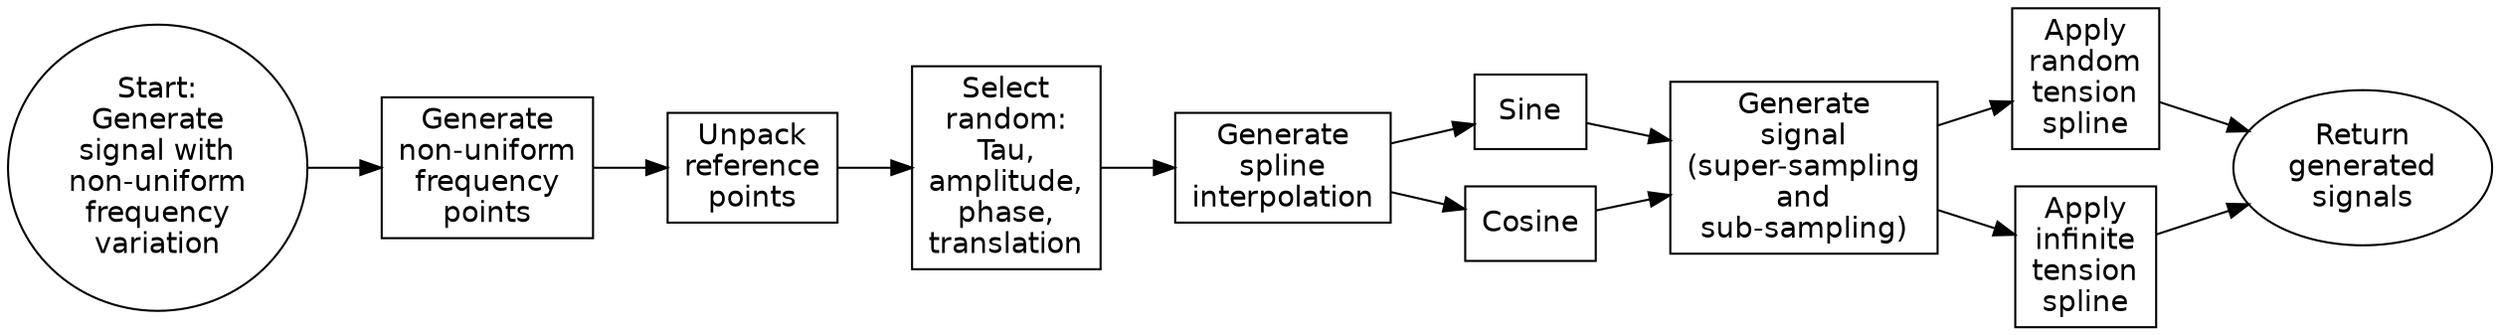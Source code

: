 digraph generate_signal_with_non_uniform_frequency {
    rankdir=LR; // Layout horizontal from left to right
    node [shape=box, fontname="Helvetica", fontsize=14]; // Standard node style

    // Start node
    Start [label="Start:\nGenerate\nsignal with\nnon-uniform\nfrequency\nvariation", shape=ellipse];

    // Step 1: Generate non-uniform frequency points
    A1 [label="Generate\nnon-uniform\nfrequency\npoints"];

    // Step 2: Unpack reference points
    B1 [label="Unpack\nreference\npoints"];

    // Step 3: Randomly select parameters
    C1 [label="Select\nrandom:\nTau,\namplitude,\nphase,\ntranslation"];

    // Step 4: Generate spline interpolation based on frequency points
    D1 [label="Generate\nspline\ninterpolation"];

    // Decision: Sine or Cosine
    F1 [label="Sine"];
    F2 [label="Cosine"];

    // Step 6: Generate signals (super-sampling and sub-sampling)
    G1 [label="Generate\nsignal\n(super-sampling\nand\nsub-sampling)"];

    // Step 7: Apply splines to signal
    H1 [label="Apply\nrandom\ntension\nspline"];
    H2 [label="Apply\ninfinite\ntension\nspline"];

    // End node
    End [label="Return\ngenerated\nsignals", shape=ellipse];

    // Connections
    Start -> A1;
    A1 -> B1;
    B1 -> C1;
    C1 -> D1;
    D1 -> F1;
    D1 -> F2;
    F1 -> G1;
    F2 -> G1;
    G1 -> H1;
    G1 -> H2;
    H1 -> End;
    H2 -> End;
}


